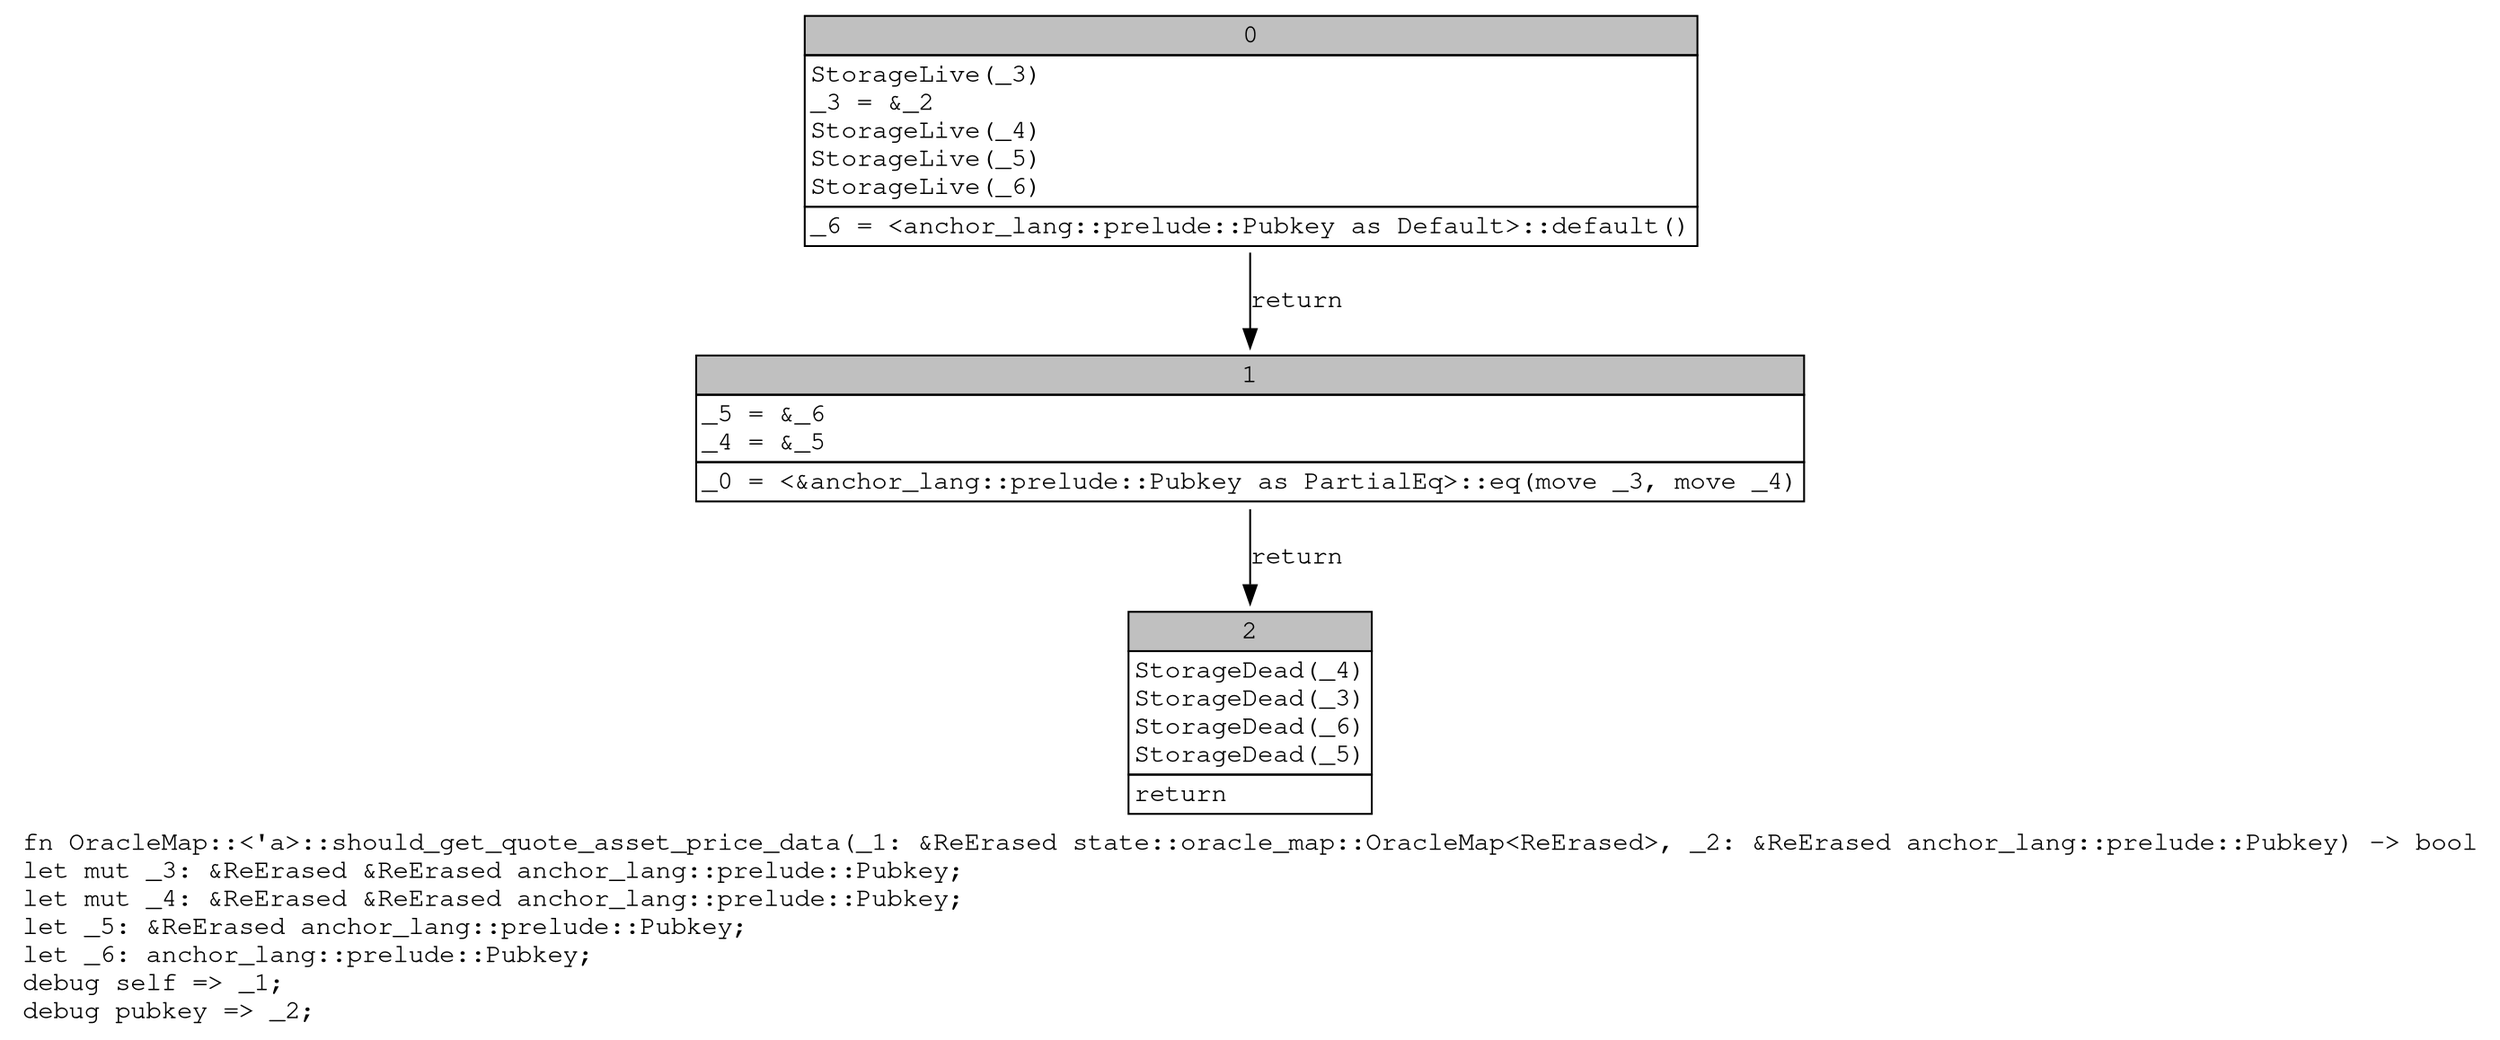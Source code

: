 digraph Mir_0_3597 {
    graph [fontname="Courier, monospace"];
    node [fontname="Courier, monospace"];
    edge [fontname="Courier, monospace"];
    label=<fn OracleMap::&lt;'a&gt;::should_get_quote_asset_price_data(_1: &amp;ReErased state::oracle_map::OracleMap&lt;ReErased&gt;, _2: &amp;ReErased anchor_lang::prelude::Pubkey) -&gt; bool<br align="left"/>let mut _3: &amp;ReErased &amp;ReErased anchor_lang::prelude::Pubkey;<br align="left"/>let mut _4: &amp;ReErased &amp;ReErased anchor_lang::prelude::Pubkey;<br align="left"/>let _5: &amp;ReErased anchor_lang::prelude::Pubkey;<br align="left"/>let _6: anchor_lang::prelude::Pubkey;<br align="left"/>debug self =&gt; _1;<br align="left"/>debug pubkey =&gt; _2;<br align="left"/>>;
    bb0__0_3597 [shape="none", label=<<table border="0" cellborder="1" cellspacing="0"><tr><td bgcolor="gray" align="center" colspan="1">0</td></tr><tr><td align="left" balign="left">StorageLive(_3)<br/>_3 = &amp;_2<br/>StorageLive(_4)<br/>StorageLive(_5)<br/>StorageLive(_6)<br/></td></tr><tr><td align="left">_6 = &lt;anchor_lang::prelude::Pubkey as Default&gt;::default()</td></tr></table>>];
    bb1__0_3597 [shape="none", label=<<table border="0" cellborder="1" cellspacing="0"><tr><td bgcolor="gray" align="center" colspan="1">1</td></tr><tr><td align="left" balign="left">_5 = &amp;_6<br/>_4 = &amp;_5<br/></td></tr><tr><td align="left">_0 = &lt;&amp;anchor_lang::prelude::Pubkey as PartialEq&gt;::eq(move _3, move _4)</td></tr></table>>];
    bb2__0_3597 [shape="none", label=<<table border="0" cellborder="1" cellspacing="0"><tr><td bgcolor="gray" align="center" colspan="1">2</td></tr><tr><td align="left" balign="left">StorageDead(_4)<br/>StorageDead(_3)<br/>StorageDead(_6)<br/>StorageDead(_5)<br/></td></tr><tr><td align="left">return</td></tr></table>>];
    bb0__0_3597 -> bb1__0_3597 [label="return"];
    bb1__0_3597 -> bb2__0_3597 [label="return"];
}

